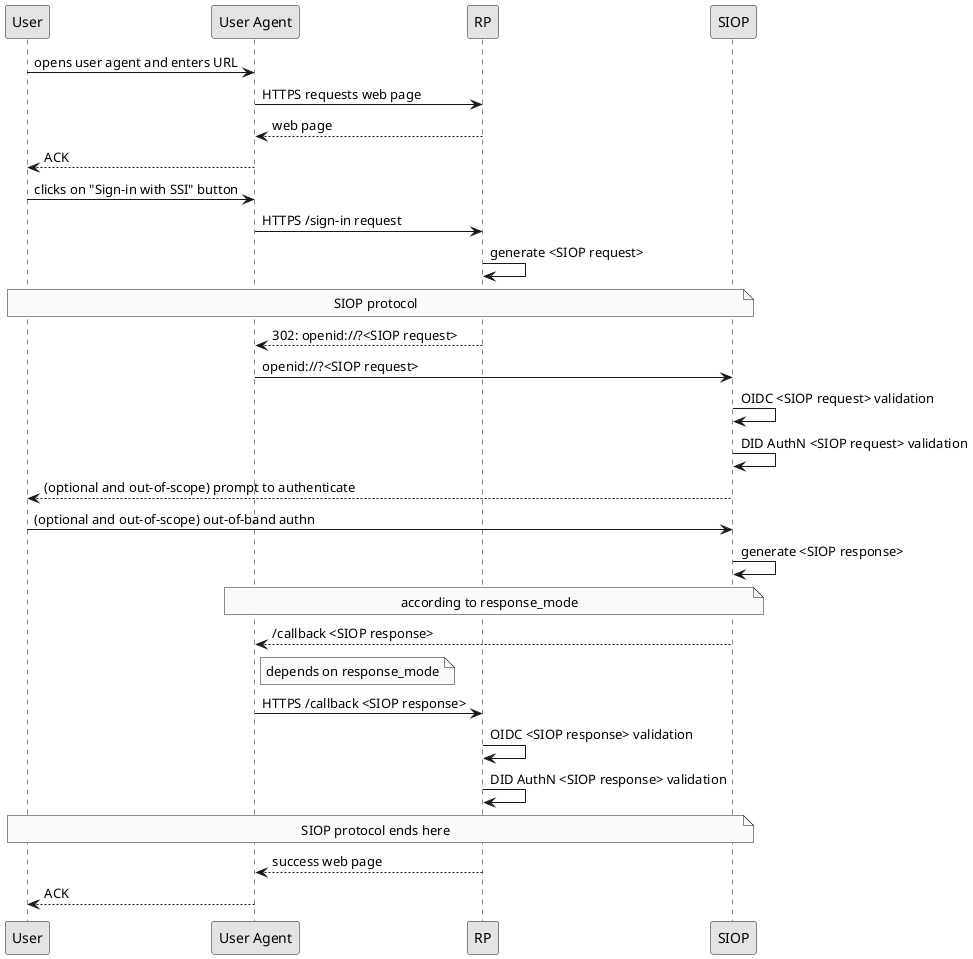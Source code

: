 @startuml

skinparam monochrome true

participant User as User
participant "User Agent" as UA
participant RP as RP
participant "SIOP" as IW

User -> UA : opens user agent and enters URL
UA -> RP : HTTPS requests web page
RP --> UA : web page
UA --> User : ACK
User -> UA : clicks on "Sign-in with SSI" button
UA -> RP : HTTPS /sign-in request
RP -> RP : generate <SIOP request>

Note over User, IW: SIOP protocol
RP --> UA : 302: openid://?<SIOP request>
UA -> IW :  openid://?<SIOP request>
IW -> IW : OIDC <SIOP request> validation
IW -> IW : DID AuthN <SIOP request> validation
IW --> User : (optional and out-of-scope) prompt to authenticate
User -> IW : (optional and out-of-scope) out-of-band authn
IW -> IW : generate <SIOP response>
Note over IW, UA: according to response_mode
IW --> UA : /callback <SIOP response>

Note right of UA: depends on response_mode
UA -> RP : HTTPS /callback <SIOP response>
RP -> RP : OIDC <SIOP response> validation
RP -> RP : DID AuthN <SIOP response> validation

Note over User, IW: SIOP protocol ends here

RP --> UA : success web page
UA --> User : ACK
@enduml

